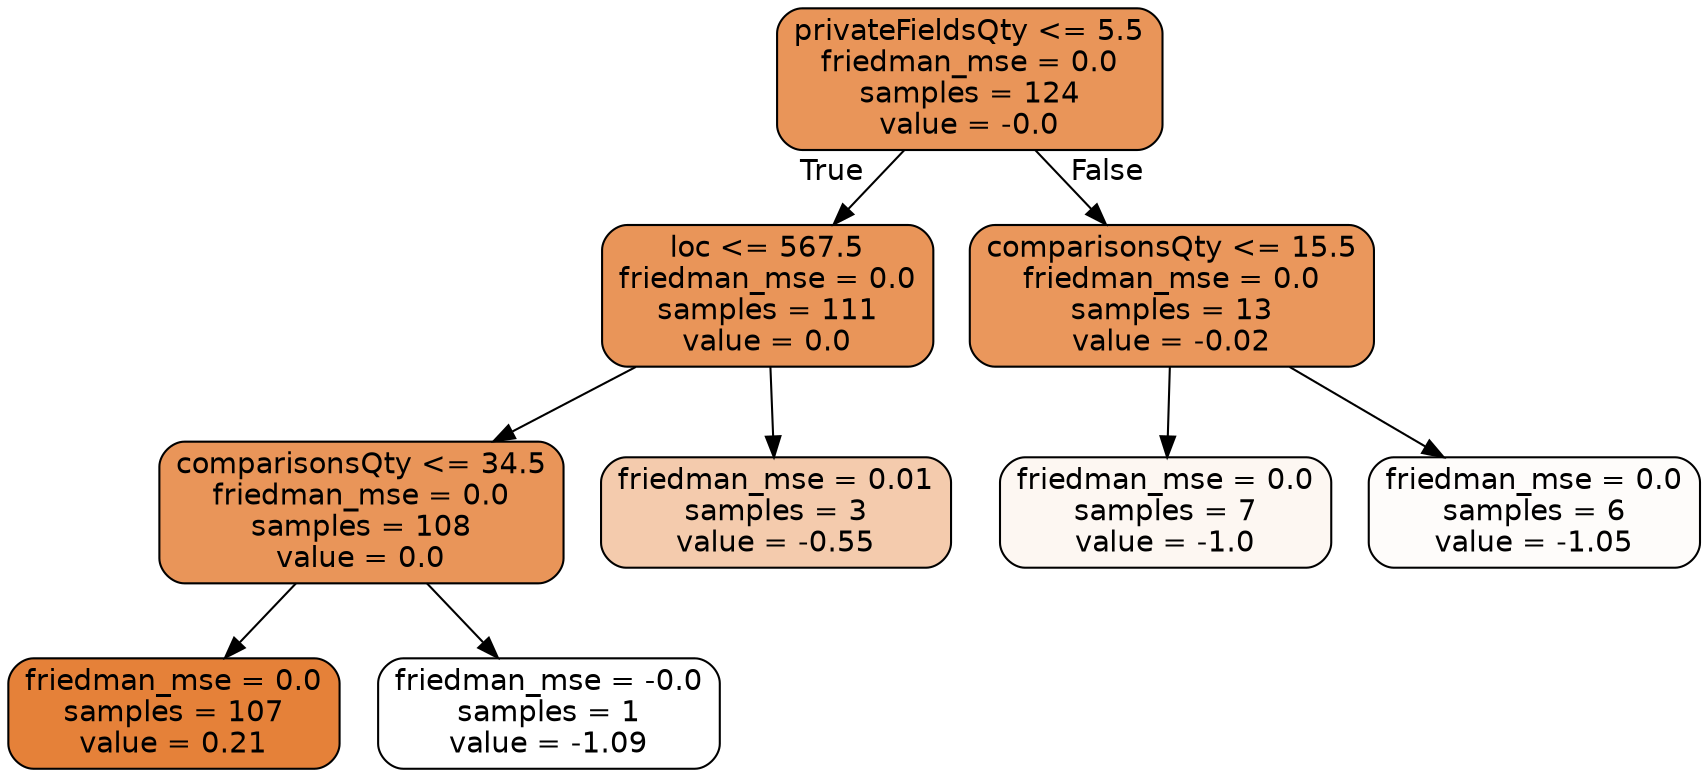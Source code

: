 digraph Tree {
node [shape=box, style="filled, rounded", color="black", fontname="helvetica"] ;
edge [fontname="helvetica"] ;
0 [label="privateFieldsQty <= 5.5\nfriedman_mse = 0.0\nsamples = 124\nvalue = -0.0", fillcolor="#e99559"] ;
1 [label="loc <= 567.5\nfriedman_mse = 0.0\nsamples = 111\nvalue = 0.0", fillcolor="#e99559"] ;
0 -> 1 [labeldistance=2.5, labelangle=45, headlabel="True"] ;
3 [label="comparisonsQty <= 34.5\nfriedman_mse = 0.0\nsamples = 108\nvalue = 0.0", fillcolor="#e99559"] ;
1 -> 3 ;
5 [label="friedman_mse = 0.0\nsamples = 107\nvalue = 0.21", fillcolor="#e58139"] ;
3 -> 5 ;
6 [label="friedman_mse = -0.0\nsamples = 1\nvalue = -1.09", fillcolor="#ffffff"] ;
3 -> 6 ;
4 [label="friedman_mse = 0.01\nsamples = 3\nvalue = -0.55", fillcolor="#f4cbad"] ;
1 -> 4 ;
2 [label="comparisonsQty <= 15.5\nfriedman_mse = 0.0\nsamples = 13\nvalue = -0.02", fillcolor="#ea975c"] ;
0 -> 2 [labeldistance=2.5, labelangle=-45, headlabel="False"] ;
7 [label="friedman_mse = 0.0\nsamples = 7\nvalue = -1.0", fillcolor="#fdf7f2"] ;
2 -> 7 ;
8 [label="friedman_mse = 0.0\nsamples = 6\nvalue = -1.05", fillcolor="#fefcfa"] ;
2 -> 8 ;
}